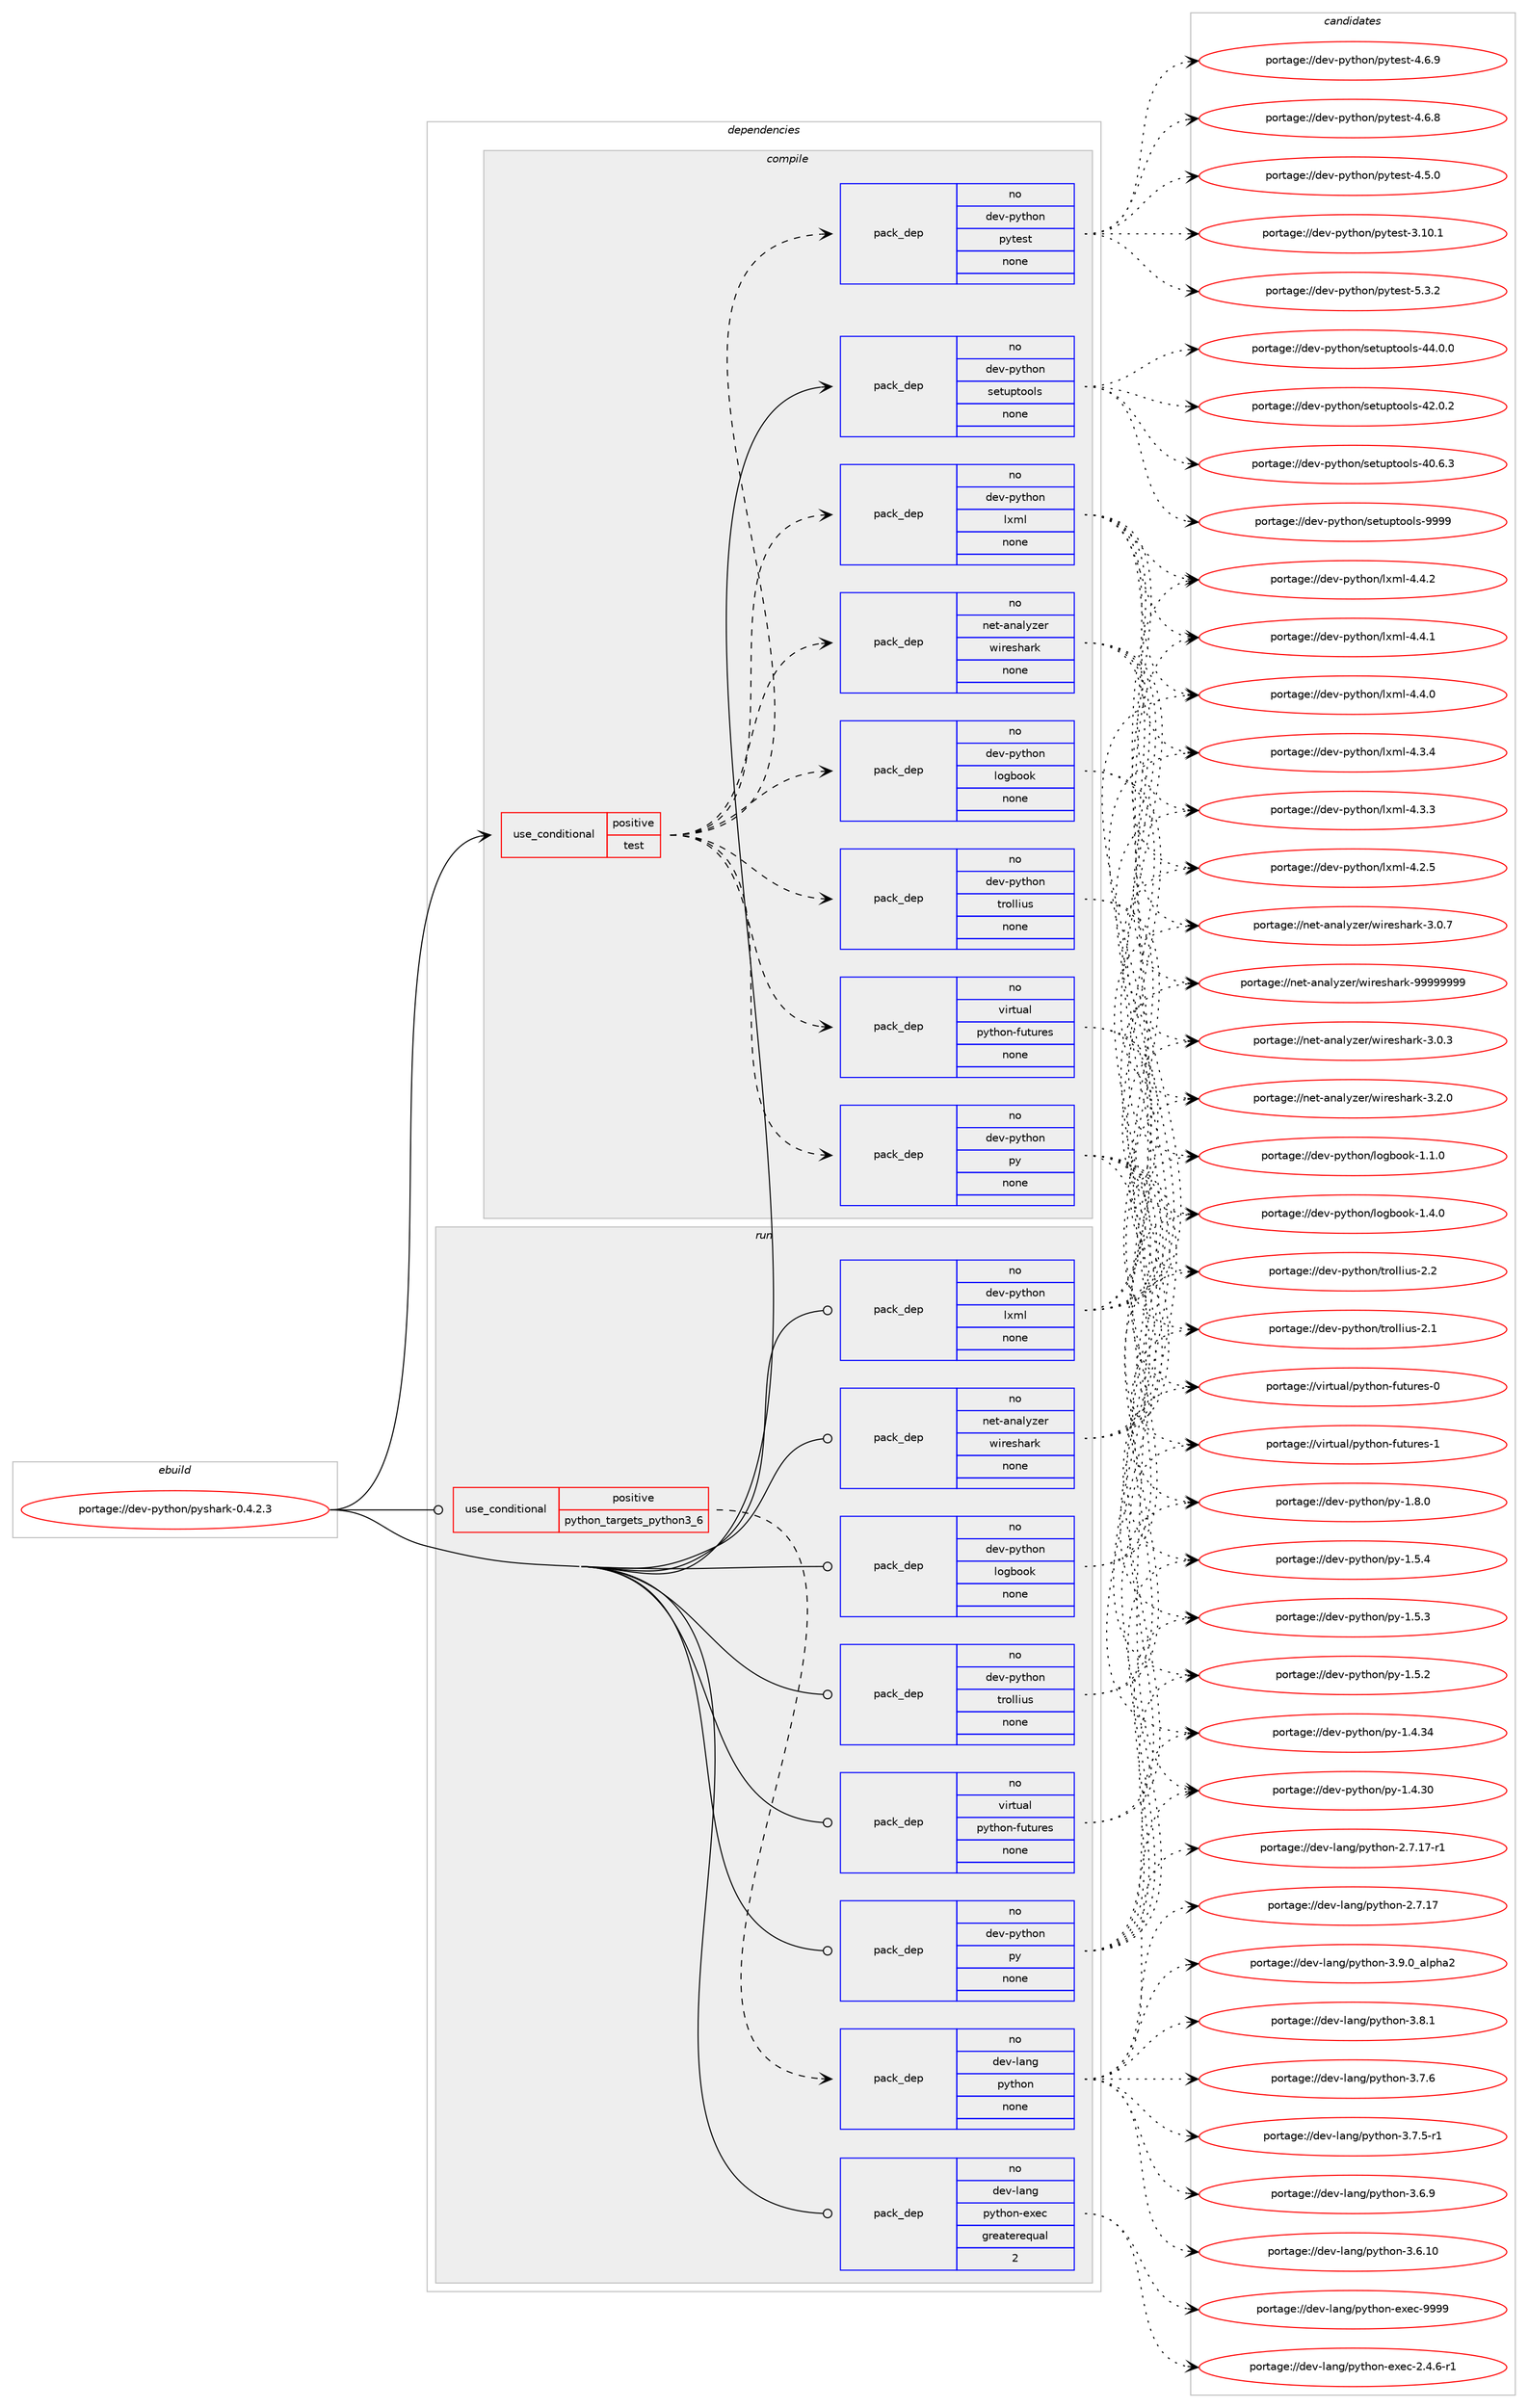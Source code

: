 digraph prolog {

# *************
# Graph options
# *************

newrank=true;
concentrate=true;
compound=true;
graph [rankdir=LR,fontname=Helvetica,fontsize=10,ranksep=1.5];#, ranksep=2.5, nodesep=0.2];
edge  [arrowhead=vee];
node  [fontname=Helvetica,fontsize=10];

# **********
# The ebuild
# **********

subgraph cluster_leftcol {
color=gray;
label=<<i>ebuild</i>>;
id [label="portage://dev-python/pyshark-0.4.2.3", color=red, width=4, href="../dev-python/pyshark-0.4.2.3.svg"];
}

# ****************
# The dependencies
# ****************

subgraph cluster_midcol {
color=gray;
label=<<i>dependencies</i>>;
subgraph cluster_compile {
fillcolor="#eeeeee";
style=filled;
label=<<i>compile</i>>;
subgraph cond108599 {
dependency435224 [label=<<TABLE BORDER="0" CELLBORDER="1" CELLSPACING="0" CELLPADDING="4"><TR><TD ROWSPAN="3" CELLPADDING="10">use_conditional</TD></TR><TR><TD>positive</TD></TR><TR><TD>test</TD></TR></TABLE>>, shape=none, color=red];
subgraph pack321699 {
dependency435225 [label=<<TABLE BORDER="0" CELLBORDER="1" CELLSPACING="0" CELLPADDING="4" WIDTH="220"><TR><TD ROWSPAN="6" CELLPADDING="30">pack_dep</TD></TR><TR><TD WIDTH="110">no</TD></TR><TR><TD>dev-python</TD></TR><TR><TD>py</TD></TR><TR><TD>none</TD></TR><TR><TD></TD></TR></TABLE>>, shape=none, color=blue];
}
dependency435224:e -> dependency435225:w [weight=20,style="dashed",arrowhead="vee"];
subgraph pack321700 {
dependency435226 [label=<<TABLE BORDER="0" CELLBORDER="1" CELLSPACING="0" CELLPADDING="4" WIDTH="220"><TR><TD ROWSPAN="6" CELLPADDING="30">pack_dep</TD></TR><TR><TD WIDTH="110">no</TD></TR><TR><TD>dev-python</TD></TR><TR><TD>logbook</TD></TR><TR><TD>none</TD></TR><TR><TD></TD></TR></TABLE>>, shape=none, color=blue];
}
dependency435224:e -> dependency435226:w [weight=20,style="dashed",arrowhead="vee"];
subgraph pack321701 {
dependency435227 [label=<<TABLE BORDER="0" CELLBORDER="1" CELLSPACING="0" CELLPADDING="4" WIDTH="220"><TR><TD ROWSPAN="6" CELLPADDING="30">pack_dep</TD></TR><TR><TD WIDTH="110">no</TD></TR><TR><TD>dev-python</TD></TR><TR><TD>lxml</TD></TR><TR><TD>none</TD></TR><TR><TD></TD></TR></TABLE>>, shape=none, color=blue];
}
dependency435224:e -> dependency435227:w [weight=20,style="dashed",arrowhead="vee"];
subgraph pack321702 {
dependency435228 [label=<<TABLE BORDER="0" CELLBORDER="1" CELLSPACING="0" CELLPADDING="4" WIDTH="220"><TR><TD ROWSPAN="6" CELLPADDING="30">pack_dep</TD></TR><TR><TD WIDTH="110">no</TD></TR><TR><TD>dev-python</TD></TR><TR><TD>trollius</TD></TR><TR><TD>none</TD></TR><TR><TD></TD></TR></TABLE>>, shape=none, color=blue];
}
dependency435224:e -> dependency435228:w [weight=20,style="dashed",arrowhead="vee"];
subgraph pack321703 {
dependency435229 [label=<<TABLE BORDER="0" CELLBORDER="1" CELLSPACING="0" CELLPADDING="4" WIDTH="220"><TR><TD ROWSPAN="6" CELLPADDING="30">pack_dep</TD></TR><TR><TD WIDTH="110">no</TD></TR><TR><TD>virtual</TD></TR><TR><TD>python-futures</TD></TR><TR><TD>none</TD></TR><TR><TD></TD></TR></TABLE>>, shape=none, color=blue];
}
dependency435224:e -> dependency435229:w [weight=20,style="dashed",arrowhead="vee"];
subgraph pack321704 {
dependency435230 [label=<<TABLE BORDER="0" CELLBORDER="1" CELLSPACING="0" CELLPADDING="4" WIDTH="220"><TR><TD ROWSPAN="6" CELLPADDING="30">pack_dep</TD></TR><TR><TD WIDTH="110">no</TD></TR><TR><TD>net-analyzer</TD></TR><TR><TD>wireshark</TD></TR><TR><TD>none</TD></TR><TR><TD></TD></TR></TABLE>>, shape=none, color=blue];
}
dependency435224:e -> dependency435230:w [weight=20,style="dashed",arrowhead="vee"];
subgraph pack321705 {
dependency435231 [label=<<TABLE BORDER="0" CELLBORDER="1" CELLSPACING="0" CELLPADDING="4" WIDTH="220"><TR><TD ROWSPAN="6" CELLPADDING="30">pack_dep</TD></TR><TR><TD WIDTH="110">no</TD></TR><TR><TD>dev-python</TD></TR><TR><TD>pytest</TD></TR><TR><TD>none</TD></TR><TR><TD></TD></TR></TABLE>>, shape=none, color=blue];
}
dependency435224:e -> dependency435231:w [weight=20,style="dashed",arrowhead="vee"];
}
id:e -> dependency435224:w [weight=20,style="solid",arrowhead="vee"];
subgraph pack321706 {
dependency435232 [label=<<TABLE BORDER="0" CELLBORDER="1" CELLSPACING="0" CELLPADDING="4" WIDTH="220"><TR><TD ROWSPAN="6" CELLPADDING="30">pack_dep</TD></TR><TR><TD WIDTH="110">no</TD></TR><TR><TD>dev-python</TD></TR><TR><TD>setuptools</TD></TR><TR><TD>none</TD></TR><TR><TD></TD></TR></TABLE>>, shape=none, color=blue];
}
id:e -> dependency435232:w [weight=20,style="solid",arrowhead="vee"];
}
subgraph cluster_compileandrun {
fillcolor="#eeeeee";
style=filled;
label=<<i>compile and run</i>>;
}
subgraph cluster_run {
fillcolor="#eeeeee";
style=filled;
label=<<i>run</i>>;
subgraph cond108600 {
dependency435233 [label=<<TABLE BORDER="0" CELLBORDER="1" CELLSPACING="0" CELLPADDING="4"><TR><TD ROWSPAN="3" CELLPADDING="10">use_conditional</TD></TR><TR><TD>positive</TD></TR><TR><TD>python_targets_python3_6</TD></TR></TABLE>>, shape=none, color=red];
subgraph pack321707 {
dependency435234 [label=<<TABLE BORDER="0" CELLBORDER="1" CELLSPACING="0" CELLPADDING="4" WIDTH="220"><TR><TD ROWSPAN="6" CELLPADDING="30">pack_dep</TD></TR><TR><TD WIDTH="110">no</TD></TR><TR><TD>dev-lang</TD></TR><TR><TD>python</TD></TR><TR><TD>none</TD></TR><TR><TD></TD></TR></TABLE>>, shape=none, color=blue];
}
dependency435233:e -> dependency435234:w [weight=20,style="dashed",arrowhead="vee"];
}
id:e -> dependency435233:w [weight=20,style="solid",arrowhead="odot"];
subgraph pack321708 {
dependency435235 [label=<<TABLE BORDER="0" CELLBORDER="1" CELLSPACING="0" CELLPADDING="4" WIDTH="220"><TR><TD ROWSPAN="6" CELLPADDING="30">pack_dep</TD></TR><TR><TD WIDTH="110">no</TD></TR><TR><TD>dev-lang</TD></TR><TR><TD>python-exec</TD></TR><TR><TD>greaterequal</TD></TR><TR><TD>2</TD></TR></TABLE>>, shape=none, color=blue];
}
id:e -> dependency435235:w [weight=20,style="solid",arrowhead="odot"];
subgraph pack321709 {
dependency435236 [label=<<TABLE BORDER="0" CELLBORDER="1" CELLSPACING="0" CELLPADDING="4" WIDTH="220"><TR><TD ROWSPAN="6" CELLPADDING="30">pack_dep</TD></TR><TR><TD WIDTH="110">no</TD></TR><TR><TD>dev-python</TD></TR><TR><TD>logbook</TD></TR><TR><TD>none</TD></TR><TR><TD></TD></TR></TABLE>>, shape=none, color=blue];
}
id:e -> dependency435236:w [weight=20,style="solid",arrowhead="odot"];
subgraph pack321710 {
dependency435237 [label=<<TABLE BORDER="0" CELLBORDER="1" CELLSPACING="0" CELLPADDING="4" WIDTH="220"><TR><TD ROWSPAN="6" CELLPADDING="30">pack_dep</TD></TR><TR><TD WIDTH="110">no</TD></TR><TR><TD>dev-python</TD></TR><TR><TD>lxml</TD></TR><TR><TD>none</TD></TR><TR><TD></TD></TR></TABLE>>, shape=none, color=blue];
}
id:e -> dependency435237:w [weight=20,style="solid",arrowhead="odot"];
subgraph pack321711 {
dependency435238 [label=<<TABLE BORDER="0" CELLBORDER="1" CELLSPACING="0" CELLPADDING="4" WIDTH="220"><TR><TD ROWSPAN="6" CELLPADDING="30">pack_dep</TD></TR><TR><TD WIDTH="110">no</TD></TR><TR><TD>dev-python</TD></TR><TR><TD>py</TD></TR><TR><TD>none</TD></TR><TR><TD></TD></TR></TABLE>>, shape=none, color=blue];
}
id:e -> dependency435238:w [weight=20,style="solid",arrowhead="odot"];
subgraph pack321712 {
dependency435239 [label=<<TABLE BORDER="0" CELLBORDER="1" CELLSPACING="0" CELLPADDING="4" WIDTH="220"><TR><TD ROWSPAN="6" CELLPADDING="30">pack_dep</TD></TR><TR><TD WIDTH="110">no</TD></TR><TR><TD>dev-python</TD></TR><TR><TD>trollius</TD></TR><TR><TD>none</TD></TR><TR><TD></TD></TR></TABLE>>, shape=none, color=blue];
}
id:e -> dependency435239:w [weight=20,style="solid",arrowhead="odot"];
subgraph pack321713 {
dependency435240 [label=<<TABLE BORDER="0" CELLBORDER="1" CELLSPACING="0" CELLPADDING="4" WIDTH="220"><TR><TD ROWSPAN="6" CELLPADDING="30">pack_dep</TD></TR><TR><TD WIDTH="110">no</TD></TR><TR><TD>net-analyzer</TD></TR><TR><TD>wireshark</TD></TR><TR><TD>none</TD></TR><TR><TD></TD></TR></TABLE>>, shape=none, color=blue];
}
id:e -> dependency435240:w [weight=20,style="solid",arrowhead="odot"];
subgraph pack321714 {
dependency435241 [label=<<TABLE BORDER="0" CELLBORDER="1" CELLSPACING="0" CELLPADDING="4" WIDTH="220"><TR><TD ROWSPAN="6" CELLPADDING="30">pack_dep</TD></TR><TR><TD WIDTH="110">no</TD></TR><TR><TD>virtual</TD></TR><TR><TD>python-futures</TD></TR><TR><TD>none</TD></TR><TR><TD></TD></TR></TABLE>>, shape=none, color=blue];
}
id:e -> dependency435241:w [weight=20,style="solid",arrowhead="odot"];
}
}

# **************
# The candidates
# **************

subgraph cluster_choices {
rank=same;
color=gray;
label=<<i>candidates</i>>;

subgraph choice321699 {
color=black;
nodesep=1;
choice1001011184511212111610411111047112121454946564648 [label="portage://dev-python/py-1.8.0", color=red, width=4,href="../dev-python/py-1.8.0.svg"];
choice1001011184511212111610411111047112121454946534652 [label="portage://dev-python/py-1.5.4", color=red, width=4,href="../dev-python/py-1.5.4.svg"];
choice1001011184511212111610411111047112121454946534651 [label="portage://dev-python/py-1.5.3", color=red, width=4,href="../dev-python/py-1.5.3.svg"];
choice1001011184511212111610411111047112121454946534650 [label="portage://dev-python/py-1.5.2", color=red, width=4,href="../dev-python/py-1.5.2.svg"];
choice100101118451121211161041111104711212145494652465152 [label="portage://dev-python/py-1.4.34", color=red, width=4,href="../dev-python/py-1.4.34.svg"];
choice100101118451121211161041111104711212145494652465148 [label="portage://dev-python/py-1.4.30", color=red, width=4,href="../dev-python/py-1.4.30.svg"];
dependency435225:e -> choice1001011184511212111610411111047112121454946564648:w [style=dotted,weight="100"];
dependency435225:e -> choice1001011184511212111610411111047112121454946534652:w [style=dotted,weight="100"];
dependency435225:e -> choice1001011184511212111610411111047112121454946534651:w [style=dotted,weight="100"];
dependency435225:e -> choice1001011184511212111610411111047112121454946534650:w [style=dotted,weight="100"];
dependency435225:e -> choice100101118451121211161041111104711212145494652465152:w [style=dotted,weight="100"];
dependency435225:e -> choice100101118451121211161041111104711212145494652465148:w [style=dotted,weight="100"];
}
subgraph choice321700 {
color=black;
nodesep=1;
choice100101118451121211161041111104710811110398111111107454946524648 [label="portage://dev-python/logbook-1.4.0", color=red, width=4,href="../dev-python/logbook-1.4.0.svg"];
choice100101118451121211161041111104710811110398111111107454946494648 [label="portage://dev-python/logbook-1.1.0", color=red, width=4,href="../dev-python/logbook-1.1.0.svg"];
dependency435226:e -> choice100101118451121211161041111104710811110398111111107454946524648:w [style=dotted,weight="100"];
dependency435226:e -> choice100101118451121211161041111104710811110398111111107454946494648:w [style=dotted,weight="100"];
}
subgraph choice321701 {
color=black;
nodesep=1;
choice1001011184511212111610411111047108120109108455246524650 [label="portage://dev-python/lxml-4.4.2", color=red, width=4,href="../dev-python/lxml-4.4.2.svg"];
choice1001011184511212111610411111047108120109108455246524649 [label="portage://dev-python/lxml-4.4.1", color=red, width=4,href="../dev-python/lxml-4.4.1.svg"];
choice1001011184511212111610411111047108120109108455246524648 [label="portage://dev-python/lxml-4.4.0", color=red, width=4,href="../dev-python/lxml-4.4.0.svg"];
choice1001011184511212111610411111047108120109108455246514652 [label="portage://dev-python/lxml-4.3.4", color=red, width=4,href="../dev-python/lxml-4.3.4.svg"];
choice1001011184511212111610411111047108120109108455246514651 [label="portage://dev-python/lxml-4.3.3", color=red, width=4,href="../dev-python/lxml-4.3.3.svg"];
choice1001011184511212111610411111047108120109108455246504653 [label="portage://dev-python/lxml-4.2.5", color=red, width=4,href="../dev-python/lxml-4.2.5.svg"];
dependency435227:e -> choice1001011184511212111610411111047108120109108455246524650:w [style=dotted,weight="100"];
dependency435227:e -> choice1001011184511212111610411111047108120109108455246524649:w [style=dotted,weight="100"];
dependency435227:e -> choice1001011184511212111610411111047108120109108455246524648:w [style=dotted,weight="100"];
dependency435227:e -> choice1001011184511212111610411111047108120109108455246514652:w [style=dotted,weight="100"];
dependency435227:e -> choice1001011184511212111610411111047108120109108455246514651:w [style=dotted,weight="100"];
dependency435227:e -> choice1001011184511212111610411111047108120109108455246504653:w [style=dotted,weight="100"];
}
subgraph choice321702 {
color=black;
nodesep=1;
choice100101118451121211161041111104711611411110810810511711545504650 [label="portage://dev-python/trollius-2.2", color=red, width=4,href="../dev-python/trollius-2.2.svg"];
choice100101118451121211161041111104711611411110810810511711545504649 [label="portage://dev-python/trollius-2.1", color=red, width=4,href="../dev-python/trollius-2.1.svg"];
dependency435228:e -> choice100101118451121211161041111104711611411110810810511711545504650:w [style=dotted,weight="100"];
dependency435228:e -> choice100101118451121211161041111104711611411110810810511711545504649:w [style=dotted,weight="100"];
}
subgraph choice321703 {
color=black;
nodesep=1;
choice1181051141161179710847112121116104111110451021171161171141011154549 [label="portage://virtual/python-futures-1", color=red, width=4,href="../virtual/python-futures-1.svg"];
choice1181051141161179710847112121116104111110451021171161171141011154548 [label="portage://virtual/python-futures-0", color=red, width=4,href="../virtual/python-futures-0.svg"];
dependency435229:e -> choice1181051141161179710847112121116104111110451021171161171141011154549:w [style=dotted,weight="100"];
dependency435229:e -> choice1181051141161179710847112121116104111110451021171161171141011154548:w [style=dotted,weight="100"];
}
subgraph choice321704 {
color=black;
nodesep=1;
choice1101011164597110971081211221011144711910511410111510497114107455757575757575757 [label="portage://net-analyzer/wireshark-99999999", color=red, width=4,href="../net-analyzer/wireshark-99999999.svg"];
choice1101011164597110971081211221011144711910511410111510497114107455146504648 [label="portage://net-analyzer/wireshark-3.2.0", color=red, width=4,href="../net-analyzer/wireshark-3.2.0.svg"];
choice1101011164597110971081211221011144711910511410111510497114107455146484655 [label="portage://net-analyzer/wireshark-3.0.7", color=red, width=4,href="../net-analyzer/wireshark-3.0.7.svg"];
choice1101011164597110971081211221011144711910511410111510497114107455146484651 [label="portage://net-analyzer/wireshark-3.0.3", color=red, width=4,href="../net-analyzer/wireshark-3.0.3.svg"];
dependency435230:e -> choice1101011164597110971081211221011144711910511410111510497114107455757575757575757:w [style=dotted,weight="100"];
dependency435230:e -> choice1101011164597110971081211221011144711910511410111510497114107455146504648:w [style=dotted,weight="100"];
dependency435230:e -> choice1101011164597110971081211221011144711910511410111510497114107455146484655:w [style=dotted,weight="100"];
dependency435230:e -> choice1101011164597110971081211221011144711910511410111510497114107455146484651:w [style=dotted,weight="100"];
}
subgraph choice321705 {
color=black;
nodesep=1;
choice1001011184511212111610411111047112121116101115116455346514650 [label="portage://dev-python/pytest-5.3.2", color=red, width=4,href="../dev-python/pytest-5.3.2.svg"];
choice1001011184511212111610411111047112121116101115116455246544657 [label="portage://dev-python/pytest-4.6.9", color=red, width=4,href="../dev-python/pytest-4.6.9.svg"];
choice1001011184511212111610411111047112121116101115116455246544656 [label="portage://dev-python/pytest-4.6.8", color=red, width=4,href="../dev-python/pytest-4.6.8.svg"];
choice1001011184511212111610411111047112121116101115116455246534648 [label="portage://dev-python/pytest-4.5.0", color=red, width=4,href="../dev-python/pytest-4.5.0.svg"];
choice100101118451121211161041111104711212111610111511645514649484649 [label="portage://dev-python/pytest-3.10.1", color=red, width=4,href="../dev-python/pytest-3.10.1.svg"];
dependency435231:e -> choice1001011184511212111610411111047112121116101115116455346514650:w [style=dotted,weight="100"];
dependency435231:e -> choice1001011184511212111610411111047112121116101115116455246544657:w [style=dotted,weight="100"];
dependency435231:e -> choice1001011184511212111610411111047112121116101115116455246544656:w [style=dotted,weight="100"];
dependency435231:e -> choice1001011184511212111610411111047112121116101115116455246534648:w [style=dotted,weight="100"];
dependency435231:e -> choice100101118451121211161041111104711212111610111511645514649484649:w [style=dotted,weight="100"];
}
subgraph choice321706 {
color=black;
nodesep=1;
choice10010111845112121116104111110471151011161171121161111111081154557575757 [label="portage://dev-python/setuptools-9999", color=red, width=4,href="../dev-python/setuptools-9999.svg"];
choice100101118451121211161041111104711510111611711211611111110811545525246484648 [label="portage://dev-python/setuptools-44.0.0", color=red, width=4,href="../dev-python/setuptools-44.0.0.svg"];
choice100101118451121211161041111104711510111611711211611111110811545525046484650 [label="portage://dev-python/setuptools-42.0.2", color=red, width=4,href="../dev-python/setuptools-42.0.2.svg"];
choice100101118451121211161041111104711510111611711211611111110811545524846544651 [label="portage://dev-python/setuptools-40.6.3", color=red, width=4,href="../dev-python/setuptools-40.6.3.svg"];
dependency435232:e -> choice10010111845112121116104111110471151011161171121161111111081154557575757:w [style=dotted,weight="100"];
dependency435232:e -> choice100101118451121211161041111104711510111611711211611111110811545525246484648:w [style=dotted,weight="100"];
dependency435232:e -> choice100101118451121211161041111104711510111611711211611111110811545525046484650:w [style=dotted,weight="100"];
dependency435232:e -> choice100101118451121211161041111104711510111611711211611111110811545524846544651:w [style=dotted,weight="100"];
}
subgraph choice321707 {
color=black;
nodesep=1;
choice10010111845108971101034711212111610411111045514657464895971081121049750 [label="portage://dev-lang/python-3.9.0_alpha2", color=red, width=4,href="../dev-lang/python-3.9.0_alpha2.svg"];
choice100101118451089711010347112121116104111110455146564649 [label="portage://dev-lang/python-3.8.1", color=red, width=4,href="../dev-lang/python-3.8.1.svg"];
choice100101118451089711010347112121116104111110455146554654 [label="portage://dev-lang/python-3.7.6", color=red, width=4,href="../dev-lang/python-3.7.6.svg"];
choice1001011184510897110103471121211161041111104551465546534511449 [label="portage://dev-lang/python-3.7.5-r1", color=red, width=4,href="../dev-lang/python-3.7.5-r1.svg"];
choice100101118451089711010347112121116104111110455146544657 [label="portage://dev-lang/python-3.6.9", color=red, width=4,href="../dev-lang/python-3.6.9.svg"];
choice10010111845108971101034711212111610411111045514654464948 [label="portage://dev-lang/python-3.6.10", color=red, width=4,href="../dev-lang/python-3.6.10.svg"];
choice100101118451089711010347112121116104111110455046554649554511449 [label="portage://dev-lang/python-2.7.17-r1", color=red, width=4,href="../dev-lang/python-2.7.17-r1.svg"];
choice10010111845108971101034711212111610411111045504655464955 [label="portage://dev-lang/python-2.7.17", color=red, width=4,href="../dev-lang/python-2.7.17.svg"];
dependency435234:e -> choice10010111845108971101034711212111610411111045514657464895971081121049750:w [style=dotted,weight="100"];
dependency435234:e -> choice100101118451089711010347112121116104111110455146564649:w [style=dotted,weight="100"];
dependency435234:e -> choice100101118451089711010347112121116104111110455146554654:w [style=dotted,weight="100"];
dependency435234:e -> choice1001011184510897110103471121211161041111104551465546534511449:w [style=dotted,weight="100"];
dependency435234:e -> choice100101118451089711010347112121116104111110455146544657:w [style=dotted,weight="100"];
dependency435234:e -> choice10010111845108971101034711212111610411111045514654464948:w [style=dotted,weight="100"];
dependency435234:e -> choice100101118451089711010347112121116104111110455046554649554511449:w [style=dotted,weight="100"];
dependency435234:e -> choice10010111845108971101034711212111610411111045504655464955:w [style=dotted,weight="100"];
}
subgraph choice321708 {
color=black;
nodesep=1;
choice10010111845108971101034711212111610411111045101120101994557575757 [label="portage://dev-lang/python-exec-9999", color=red, width=4,href="../dev-lang/python-exec-9999.svg"];
choice10010111845108971101034711212111610411111045101120101994550465246544511449 [label="portage://dev-lang/python-exec-2.4.6-r1", color=red, width=4,href="../dev-lang/python-exec-2.4.6-r1.svg"];
dependency435235:e -> choice10010111845108971101034711212111610411111045101120101994557575757:w [style=dotted,weight="100"];
dependency435235:e -> choice10010111845108971101034711212111610411111045101120101994550465246544511449:w [style=dotted,weight="100"];
}
subgraph choice321709 {
color=black;
nodesep=1;
choice100101118451121211161041111104710811110398111111107454946524648 [label="portage://dev-python/logbook-1.4.0", color=red, width=4,href="../dev-python/logbook-1.4.0.svg"];
choice100101118451121211161041111104710811110398111111107454946494648 [label="portage://dev-python/logbook-1.1.0", color=red, width=4,href="../dev-python/logbook-1.1.0.svg"];
dependency435236:e -> choice100101118451121211161041111104710811110398111111107454946524648:w [style=dotted,weight="100"];
dependency435236:e -> choice100101118451121211161041111104710811110398111111107454946494648:w [style=dotted,weight="100"];
}
subgraph choice321710 {
color=black;
nodesep=1;
choice1001011184511212111610411111047108120109108455246524650 [label="portage://dev-python/lxml-4.4.2", color=red, width=4,href="../dev-python/lxml-4.4.2.svg"];
choice1001011184511212111610411111047108120109108455246524649 [label="portage://dev-python/lxml-4.4.1", color=red, width=4,href="../dev-python/lxml-4.4.1.svg"];
choice1001011184511212111610411111047108120109108455246524648 [label="portage://dev-python/lxml-4.4.0", color=red, width=4,href="../dev-python/lxml-4.4.0.svg"];
choice1001011184511212111610411111047108120109108455246514652 [label="portage://dev-python/lxml-4.3.4", color=red, width=4,href="../dev-python/lxml-4.3.4.svg"];
choice1001011184511212111610411111047108120109108455246514651 [label="portage://dev-python/lxml-4.3.3", color=red, width=4,href="../dev-python/lxml-4.3.3.svg"];
choice1001011184511212111610411111047108120109108455246504653 [label="portage://dev-python/lxml-4.2.5", color=red, width=4,href="../dev-python/lxml-4.2.5.svg"];
dependency435237:e -> choice1001011184511212111610411111047108120109108455246524650:w [style=dotted,weight="100"];
dependency435237:e -> choice1001011184511212111610411111047108120109108455246524649:w [style=dotted,weight="100"];
dependency435237:e -> choice1001011184511212111610411111047108120109108455246524648:w [style=dotted,weight="100"];
dependency435237:e -> choice1001011184511212111610411111047108120109108455246514652:w [style=dotted,weight="100"];
dependency435237:e -> choice1001011184511212111610411111047108120109108455246514651:w [style=dotted,weight="100"];
dependency435237:e -> choice1001011184511212111610411111047108120109108455246504653:w [style=dotted,weight="100"];
}
subgraph choice321711 {
color=black;
nodesep=1;
choice1001011184511212111610411111047112121454946564648 [label="portage://dev-python/py-1.8.0", color=red, width=4,href="../dev-python/py-1.8.0.svg"];
choice1001011184511212111610411111047112121454946534652 [label="portage://dev-python/py-1.5.4", color=red, width=4,href="../dev-python/py-1.5.4.svg"];
choice1001011184511212111610411111047112121454946534651 [label="portage://dev-python/py-1.5.3", color=red, width=4,href="../dev-python/py-1.5.3.svg"];
choice1001011184511212111610411111047112121454946534650 [label="portage://dev-python/py-1.5.2", color=red, width=4,href="../dev-python/py-1.5.2.svg"];
choice100101118451121211161041111104711212145494652465152 [label="portage://dev-python/py-1.4.34", color=red, width=4,href="../dev-python/py-1.4.34.svg"];
choice100101118451121211161041111104711212145494652465148 [label="portage://dev-python/py-1.4.30", color=red, width=4,href="../dev-python/py-1.4.30.svg"];
dependency435238:e -> choice1001011184511212111610411111047112121454946564648:w [style=dotted,weight="100"];
dependency435238:e -> choice1001011184511212111610411111047112121454946534652:w [style=dotted,weight="100"];
dependency435238:e -> choice1001011184511212111610411111047112121454946534651:w [style=dotted,weight="100"];
dependency435238:e -> choice1001011184511212111610411111047112121454946534650:w [style=dotted,weight="100"];
dependency435238:e -> choice100101118451121211161041111104711212145494652465152:w [style=dotted,weight="100"];
dependency435238:e -> choice100101118451121211161041111104711212145494652465148:w [style=dotted,weight="100"];
}
subgraph choice321712 {
color=black;
nodesep=1;
choice100101118451121211161041111104711611411110810810511711545504650 [label="portage://dev-python/trollius-2.2", color=red, width=4,href="../dev-python/trollius-2.2.svg"];
choice100101118451121211161041111104711611411110810810511711545504649 [label="portage://dev-python/trollius-2.1", color=red, width=4,href="../dev-python/trollius-2.1.svg"];
dependency435239:e -> choice100101118451121211161041111104711611411110810810511711545504650:w [style=dotted,weight="100"];
dependency435239:e -> choice100101118451121211161041111104711611411110810810511711545504649:w [style=dotted,weight="100"];
}
subgraph choice321713 {
color=black;
nodesep=1;
choice1101011164597110971081211221011144711910511410111510497114107455757575757575757 [label="portage://net-analyzer/wireshark-99999999", color=red, width=4,href="../net-analyzer/wireshark-99999999.svg"];
choice1101011164597110971081211221011144711910511410111510497114107455146504648 [label="portage://net-analyzer/wireshark-3.2.0", color=red, width=4,href="../net-analyzer/wireshark-3.2.0.svg"];
choice1101011164597110971081211221011144711910511410111510497114107455146484655 [label="portage://net-analyzer/wireshark-3.0.7", color=red, width=4,href="../net-analyzer/wireshark-3.0.7.svg"];
choice1101011164597110971081211221011144711910511410111510497114107455146484651 [label="portage://net-analyzer/wireshark-3.0.3", color=red, width=4,href="../net-analyzer/wireshark-3.0.3.svg"];
dependency435240:e -> choice1101011164597110971081211221011144711910511410111510497114107455757575757575757:w [style=dotted,weight="100"];
dependency435240:e -> choice1101011164597110971081211221011144711910511410111510497114107455146504648:w [style=dotted,weight="100"];
dependency435240:e -> choice1101011164597110971081211221011144711910511410111510497114107455146484655:w [style=dotted,weight="100"];
dependency435240:e -> choice1101011164597110971081211221011144711910511410111510497114107455146484651:w [style=dotted,weight="100"];
}
subgraph choice321714 {
color=black;
nodesep=1;
choice1181051141161179710847112121116104111110451021171161171141011154549 [label="portage://virtual/python-futures-1", color=red, width=4,href="../virtual/python-futures-1.svg"];
choice1181051141161179710847112121116104111110451021171161171141011154548 [label="portage://virtual/python-futures-0", color=red, width=4,href="../virtual/python-futures-0.svg"];
dependency435241:e -> choice1181051141161179710847112121116104111110451021171161171141011154549:w [style=dotted,weight="100"];
dependency435241:e -> choice1181051141161179710847112121116104111110451021171161171141011154548:w [style=dotted,weight="100"];
}
}

}
